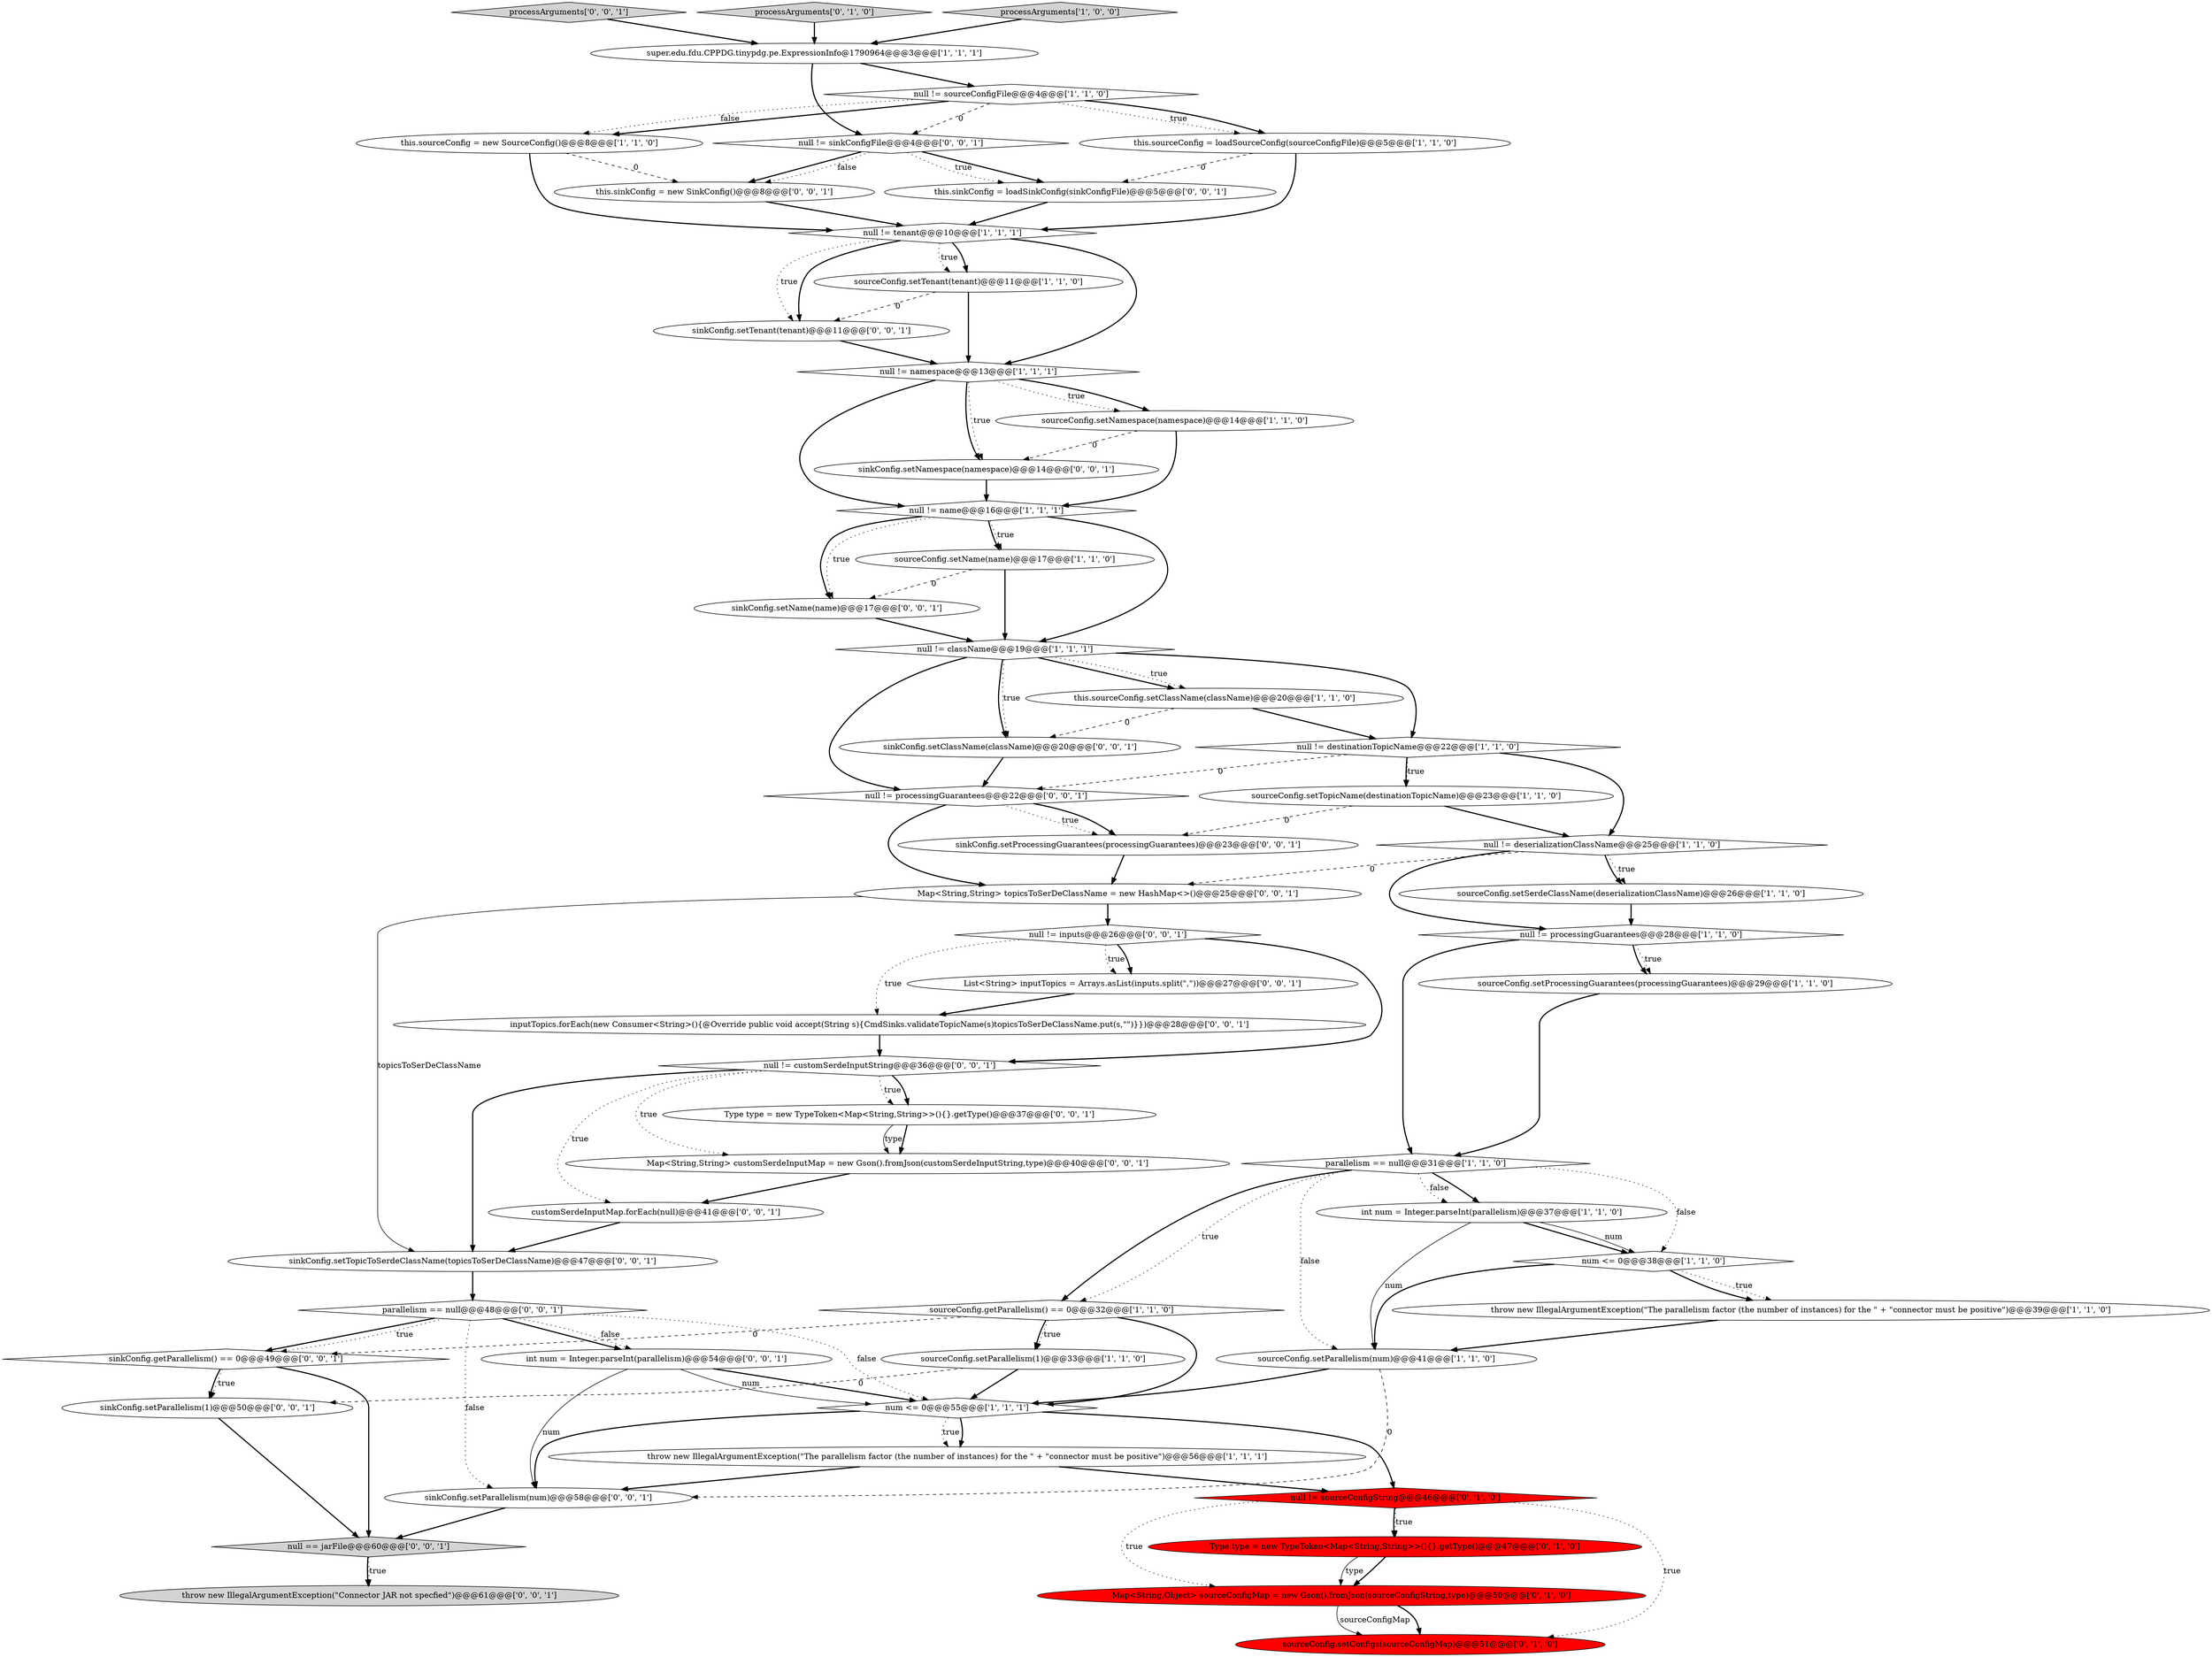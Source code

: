 digraph {
17 [style = filled, label = "parallelism == null@@@31@@@['1', '1', '0']", fillcolor = white, shape = diamond image = "AAA0AAABBB1BBB"];
18 [style = filled, label = "num <= 0@@@38@@@['1', '1', '0']", fillcolor = white, shape = diamond image = "AAA0AAABBB1BBB"];
47 [style = filled, label = "int num = Integer.parseInt(parallelism)@@@54@@@['0', '0', '1']", fillcolor = white, shape = ellipse image = "AAA0AAABBB3BBB"];
49 [style = filled, label = "null != inputs@@@26@@@['0', '0', '1']", fillcolor = white, shape = diamond image = "AAA0AAABBB3BBB"];
8 [style = filled, label = "this.sourceConfig = loadSourceConfig(sourceConfigFile)@@@5@@@['1', '1', '0']", fillcolor = white, shape = ellipse image = "AAA0AAABBB1BBB"];
14 [style = filled, label = "null != name@@@16@@@['1', '1', '1']", fillcolor = white, shape = diamond image = "AAA0AAABBB1BBB"];
20 [style = filled, label = "sourceConfig.setParallelism(1)@@@33@@@['1', '1', '0']", fillcolor = white, shape = ellipse image = "AAA0AAABBB1BBB"];
0 [style = filled, label = "null != deserializationClassName@@@25@@@['1', '1', '0']", fillcolor = white, shape = diamond image = "AAA0AAABBB1BBB"];
10 [style = filled, label = "this.sourceConfig.setClassName(className)@@@20@@@['1', '1', '0']", fillcolor = white, shape = ellipse image = "AAA0AAABBB1BBB"];
26 [style = filled, label = "sourceConfig.setProcessingGuarantees(processingGuarantees)@@@29@@@['1', '1', '0']", fillcolor = white, shape = ellipse image = "AAA0AAABBB1BBB"];
37 [style = filled, label = "sinkConfig.setTenant(tenant)@@@11@@@['0', '0', '1']", fillcolor = white, shape = ellipse image = "AAA0AAABBB3BBB"];
30 [style = filled, label = "Map<String,Object> sourceConfigMap = new Gson().fromJson(sourceConfigString,type)@@@50@@@['0', '1', '0']", fillcolor = red, shape = ellipse image = "AAA1AAABBB2BBB"];
57 [style = filled, label = "throw new IllegalArgumentException(\"Connector JAR not specfied\")@@@61@@@['0', '0', '1']", fillcolor = lightgray, shape = ellipse image = "AAA0AAABBB3BBB"];
43 [style = filled, label = "sinkConfig.setNamespace(namespace)@@@14@@@['0', '0', '1']", fillcolor = white, shape = ellipse image = "AAA0AAABBB3BBB"];
58 [style = filled, label = "processArguments['0', '0', '1']", fillcolor = lightgray, shape = diamond image = "AAA0AAABBB3BBB"];
16 [style = filled, label = "sourceConfig.setNamespace(namespace)@@@14@@@['1', '1', '0']", fillcolor = white, shape = ellipse image = "AAA0AAABBB1BBB"];
12 [style = filled, label = "sourceConfig.setParallelism(num)@@@41@@@['1', '1', '0']", fillcolor = white, shape = ellipse image = "AAA0AAABBB1BBB"];
27 [style = filled, label = "null != processingGuarantees@@@28@@@['1', '1', '0']", fillcolor = white, shape = diamond image = "AAA0AAABBB1BBB"];
6 [style = filled, label = "sourceConfig.getParallelism() == 0@@@32@@@['1', '1', '0']", fillcolor = white, shape = diamond image = "AAA0AAABBB1BBB"];
40 [style = filled, label = "null != processingGuarantees@@@22@@@['0', '0', '1']", fillcolor = white, shape = diamond image = "AAA0AAABBB3BBB"];
35 [style = filled, label = "sinkConfig.setParallelism(num)@@@58@@@['0', '0', '1']", fillcolor = white, shape = ellipse image = "AAA0AAABBB3BBB"];
53 [style = filled, label = "this.sinkConfig = loadSinkConfig(sinkConfigFile)@@@5@@@['0', '0', '1']", fillcolor = white, shape = ellipse image = "AAA0AAABBB3BBB"];
52 [style = filled, label = "sinkConfig.setClassName(className)@@@20@@@['0', '0', '1']", fillcolor = white, shape = ellipse image = "AAA0AAABBB3BBB"];
29 [style = filled, label = "null != sourceConfigString@@@46@@@['0', '1', '0']", fillcolor = red, shape = diamond image = "AAA1AAABBB2BBB"];
44 [style = filled, label = "null != sinkConfigFile@@@4@@@['0', '0', '1']", fillcolor = white, shape = diamond image = "AAA0AAABBB3BBB"];
56 [style = filled, label = "Map<String,String> topicsToSerDeClassName = new HashMap<>()@@@25@@@['0', '0', '1']", fillcolor = white, shape = ellipse image = "AAA0AAABBB3BBB"];
7 [style = filled, label = "throw new IllegalArgumentException(\"The parallelism factor (the number of instances) for the \" + \"connector must be positive\")@@@56@@@['1', '1', '1']", fillcolor = white, shape = ellipse image = "AAA0AAABBB1BBB"];
50 [style = filled, label = "null != customSerdeInputString@@@36@@@['0', '0', '1']", fillcolor = white, shape = diamond image = "AAA0AAABBB3BBB"];
23 [style = filled, label = "sourceConfig.setTopicName(destinationTopicName)@@@23@@@['1', '1', '0']", fillcolor = white, shape = ellipse image = "AAA0AAABBB1BBB"];
21 [style = filled, label = "null != destinationTopicName@@@22@@@['1', '1', '0']", fillcolor = white, shape = diamond image = "AAA0AAABBB1BBB"];
3 [style = filled, label = "sourceConfig.setTenant(tenant)@@@11@@@['1', '1', '0']", fillcolor = white, shape = ellipse image = "AAA0AAABBB1BBB"];
31 [style = filled, label = "processArguments['0', '1', '0']", fillcolor = lightgray, shape = diamond image = "AAA0AAABBB2BBB"];
38 [style = filled, label = "null == jarFile@@@60@@@['0', '0', '1']", fillcolor = lightgray, shape = diamond image = "AAA0AAABBB3BBB"];
11 [style = filled, label = "null != namespace@@@13@@@['1', '1', '1']", fillcolor = white, shape = diamond image = "AAA0AAABBB1BBB"];
28 [style = filled, label = "sourceConfig.setConfigs(sourceConfigMap)@@@51@@@['0', '1', '0']", fillcolor = red, shape = ellipse image = "AAA1AAABBB2BBB"];
45 [style = filled, label = "sinkConfig.setName(name)@@@17@@@['0', '0', '1']", fillcolor = white, shape = ellipse image = "AAA0AAABBB3BBB"];
39 [style = filled, label = "sinkConfig.getParallelism() == 0@@@49@@@['0', '0', '1']", fillcolor = white, shape = diamond image = "AAA0AAABBB3BBB"];
15 [style = filled, label = "throw new IllegalArgumentException(\"The parallelism factor (the number of instances) for the \" + \"connector must be positive\")@@@39@@@['1', '1', '0']", fillcolor = white, shape = ellipse image = "AAA0AAABBB1BBB"];
22 [style = filled, label = "sourceConfig.setName(name)@@@17@@@['1', '1', '0']", fillcolor = white, shape = ellipse image = "AAA0AAABBB1BBB"];
48 [style = filled, label = "sinkConfig.setTopicToSerdeClassName(topicsToSerDeClassName)@@@47@@@['0', '0', '1']", fillcolor = white, shape = ellipse image = "AAA0AAABBB3BBB"];
9 [style = filled, label = "num <= 0@@@55@@@['1', '1', '1']", fillcolor = white, shape = diamond image = "AAA0AAABBB1BBB"];
2 [style = filled, label = "null != sourceConfigFile@@@4@@@['1', '1', '0']", fillcolor = white, shape = diamond image = "AAA0AAABBB1BBB"];
33 [style = filled, label = "inputTopics.forEach(new Consumer<String>(){@Override public void accept(String s){CmdSinks.validateTopicName(s)topicsToSerDeClassName.put(s,\"\")}})@@@28@@@['0', '0', '1']", fillcolor = white, shape = ellipse image = "AAA0AAABBB3BBB"];
19 [style = filled, label = "processArguments['1', '0', '0']", fillcolor = lightgray, shape = diamond image = "AAA0AAABBB1BBB"];
5 [style = filled, label = "sourceConfig.setSerdeClassName(deserializationClassName)@@@26@@@['1', '1', '0']", fillcolor = white, shape = ellipse image = "AAA0AAABBB1BBB"];
25 [style = filled, label = "null != tenant@@@10@@@['1', '1', '1']", fillcolor = white, shape = diamond image = "AAA0AAABBB1BBB"];
55 [style = filled, label = "List<String> inputTopics = Arrays.asList(inputs.split(\",\"))@@@27@@@['0', '0', '1']", fillcolor = white, shape = ellipse image = "AAA0AAABBB3BBB"];
13 [style = filled, label = "super.edu.fdu.CPPDG.tinypdg.pe.ExpressionInfo@1790964@@@3@@@['1', '1', '1']", fillcolor = white, shape = ellipse image = "AAA0AAABBB1BBB"];
46 [style = filled, label = "this.sinkConfig = new SinkConfig()@@@8@@@['0', '0', '1']", fillcolor = white, shape = ellipse image = "AAA0AAABBB3BBB"];
4 [style = filled, label = "null != className@@@19@@@['1', '1', '1']", fillcolor = white, shape = diamond image = "AAA0AAABBB1BBB"];
54 [style = filled, label = "sinkConfig.setParallelism(1)@@@50@@@['0', '0', '1']", fillcolor = white, shape = ellipse image = "AAA0AAABBB3BBB"];
1 [style = filled, label = "int num = Integer.parseInt(parallelism)@@@37@@@['1', '1', '0']", fillcolor = white, shape = ellipse image = "AAA0AAABBB1BBB"];
42 [style = filled, label = "customSerdeInputMap.forEach(null)@@@41@@@['0', '0', '1']", fillcolor = white, shape = ellipse image = "AAA0AAABBB3BBB"];
36 [style = filled, label = "sinkConfig.setProcessingGuarantees(processingGuarantees)@@@23@@@['0', '0', '1']", fillcolor = white, shape = ellipse image = "AAA0AAABBB3BBB"];
51 [style = filled, label = "parallelism == null@@@48@@@['0', '0', '1']", fillcolor = white, shape = diamond image = "AAA0AAABBB3BBB"];
24 [style = filled, label = "this.sourceConfig = new SourceConfig()@@@8@@@['1', '1', '0']", fillcolor = white, shape = ellipse image = "AAA0AAABBB1BBB"];
34 [style = filled, label = "Type type = new TypeToken<Map<String,String>>(){}.getType()@@@37@@@['0', '0', '1']", fillcolor = white, shape = ellipse image = "AAA0AAABBB3BBB"];
32 [style = filled, label = "Type type = new TypeToken<Map<String,String>>(){}.getType()@@@47@@@['0', '1', '0']", fillcolor = red, shape = ellipse image = "AAA1AAABBB2BBB"];
41 [style = filled, label = "Map<String,String> customSerdeInputMap = new Gson().fromJson(customSerdeInputString,type)@@@40@@@['0', '0', '1']", fillcolor = white, shape = ellipse image = "AAA0AAABBB3BBB"];
47->9 [style = bold, label=""];
0->5 [style = dotted, label="true"];
46->25 [style = bold, label=""];
12->35 [style = dashed, label="0"];
37->11 [style = bold, label=""];
11->14 [style = bold, label=""];
20->9 [style = bold, label=""];
17->6 [style = dotted, label="true"];
49->55 [style = dotted, label="true"];
56->48 [style = solid, label="topicsToSerDeClassName"];
47->9 [style = solid, label="num"];
14->45 [style = dotted, label="true"];
18->15 [style = dotted, label="true"];
7->35 [style = bold, label=""];
14->22 [style = dotted, label="true"];
39->54 [style = bold, label=""];
42->48 [style = bold, label=""];
40->36 [style = dotted, label="true"];
9->7 [style = bold, label=""];
12->9 [style = bold, label=""];
44->53 [style = bold, label=""];
9->35 [style = bold, label=""];
22->4 [style = bold, label=""];
49->55 [style = bold, label=""];
44->46 [style = bold, label=""];
48->51 [style = bold, label=""];
30->28 [style = bold, label=""];
51->9 [style = dotted, label="false"];
21->23 [style = dotted, label="true"];
11->43 [style = dotted, label="true"];
51->47 [style = bold, label=""];
51->39 [style = bold, label=""];
27->17 [style = bold, label=""];
39->38 [style = bold, label=""];
16->14 [style = bold, label=""];
35->38 [style = bold, label=""];
2->24 [style = bold, label=""];
54->38 [style = bold, label=""];
9->29 [style = bold, label=""];
2->8 [style = dotted, label="true"];
7->29 [style = bold, label=""];
30->28 [style = solid, label="sourceConfigMap"];
11->16 [style = bold, label=""];
51->35 [style = dotted, label="false"];
21->0 [style = bold, label=""];
26->17 [style = bold, label=""];
24->46 [style = dashed, label="0"];
25->3 [style = bold, label=""];
18->15 [style = bold, label=""];
14->22 [style = bold, label=""];
3->11 [style = bold, label=""];
4->21 [style = bold, label=""];
18->12 [style = bold, label=""];
11->43 [style = bold, label=""];
10->21 [style = bold, label=""];
16->43 [style = dashed, label="0"];
33->50 [style = bold, label=""];
4->52 [style = dotted, label="true"];
38->57 [style = bold, label=""];
6->20 [style = dotted, label="true"];
19->13 [style = bold, label=""];
25->37 [style = bold, label=""];
29->32 [style = bold, label=""];
50->34 [style = dotted, label="true"];
11->16 [style = dotted, label="true"];
15->12 [style = bold, label=""];
29->32 [style = dotted, label="true"];
17->12 [style = dotted, label="false"];
14->4 [style = bold, label=""];
27->26 [style = bold, label=""];
50->34 [style = bold, label=""];
21->23 [style = bold, label=""];
4->10 [style = bold, label=""];
38->57 [style = dotted, label="true"];
17->1 [style = bold, label=""];
40->56 [style = bold, label=""];
17->6 [style = bold, label=""];
0->56 [style = dashed, label="0"];
4->10 [style = dotted, label="true"];
3->37 [style = dashed, label="0"];
22->45 [style = dashed, label="0"];
31->13 [style = bold, label=""];
44->53 [style = dotted, label="true"];
51->39 [style = dotted, label="true"];
44->46 [style = dotted, label="false"];
50->48 [style = bold, label=""];
32->30 [style = bold, label=""];
23->0 [style = bold, label=""];
49->50 [style = bold, label=""];
2->24 [style = dotted, label="false"];
6->20 [style = bold, label=""];
34->41 [style = solid, label="type"];
10->52 [style = dashed, label="0"];
29->28 [style = dotted, label="true"];
50->42 [style = dotted, label="true"];
43->14 [style = bold, label=""];
40->36 [style = bold, label=""];
20->54 [style = dashed, label="0"];
52->40 [style = bold, label=""];
24->25 [style = bold, label=""];
49->33 [style = dotted, label="true"];
2->44 [style = dashed, label="0"];
9->7 [style = dotted, label="true"];
47->35 [style = solid, label="num"];
50->41 [style = dotted, label="true"];
0->5 [style = bold, label=""];
13->2 [style = bold, label=""];
39->54 [style = dotted, label="true"];
58->13 [style = bold, label=""];
4->40 [style = bold, label=""];
25->37 [style = dotted, label="true"];
36->56 [style = bold, label=""];
53->25 [style = bold, label=""];
56->49 [style = bold, label=""];
0->27 [style = bold, label=""];
27->26 [style = dotted, label="true"];
13->44 [style = bold, label=""];
32->30 [style = solid, label="type"];
8->53 [style = dashed, label="0"];
1->18 [style = bold, label=""];
34->41 [style = bold, label=""];
14->45 [style = bold, label=""];
45->4 [style = bold, label=""];
23->36 [style = dashed, label="0"];
51->47 [style = dotted, label="false"];
6->39 [style = dashed, label="0"];
4->52 [style = bold, label=""];
1->12 [style = solid, label="num"];
25->11 [style = bold, label=""];
17->1 [style = dotted, label="false"];
17->18 [style = dotted, label="false"];
29->30 [style = dotted, label="true"];
21->40 [style = dashed, label="0"];
25->3 [style = dotted, label="true"];
5->27 [style = bold, label=""];
1->18 [style = solid, label="num"];
6->9 [style = bold, label=""];
8->25 [style = bold, label=""];
55->33 [style = bold, label=""];
2->8 [style = bold, label=""];
41->42 [style = bold, label=""];
}
